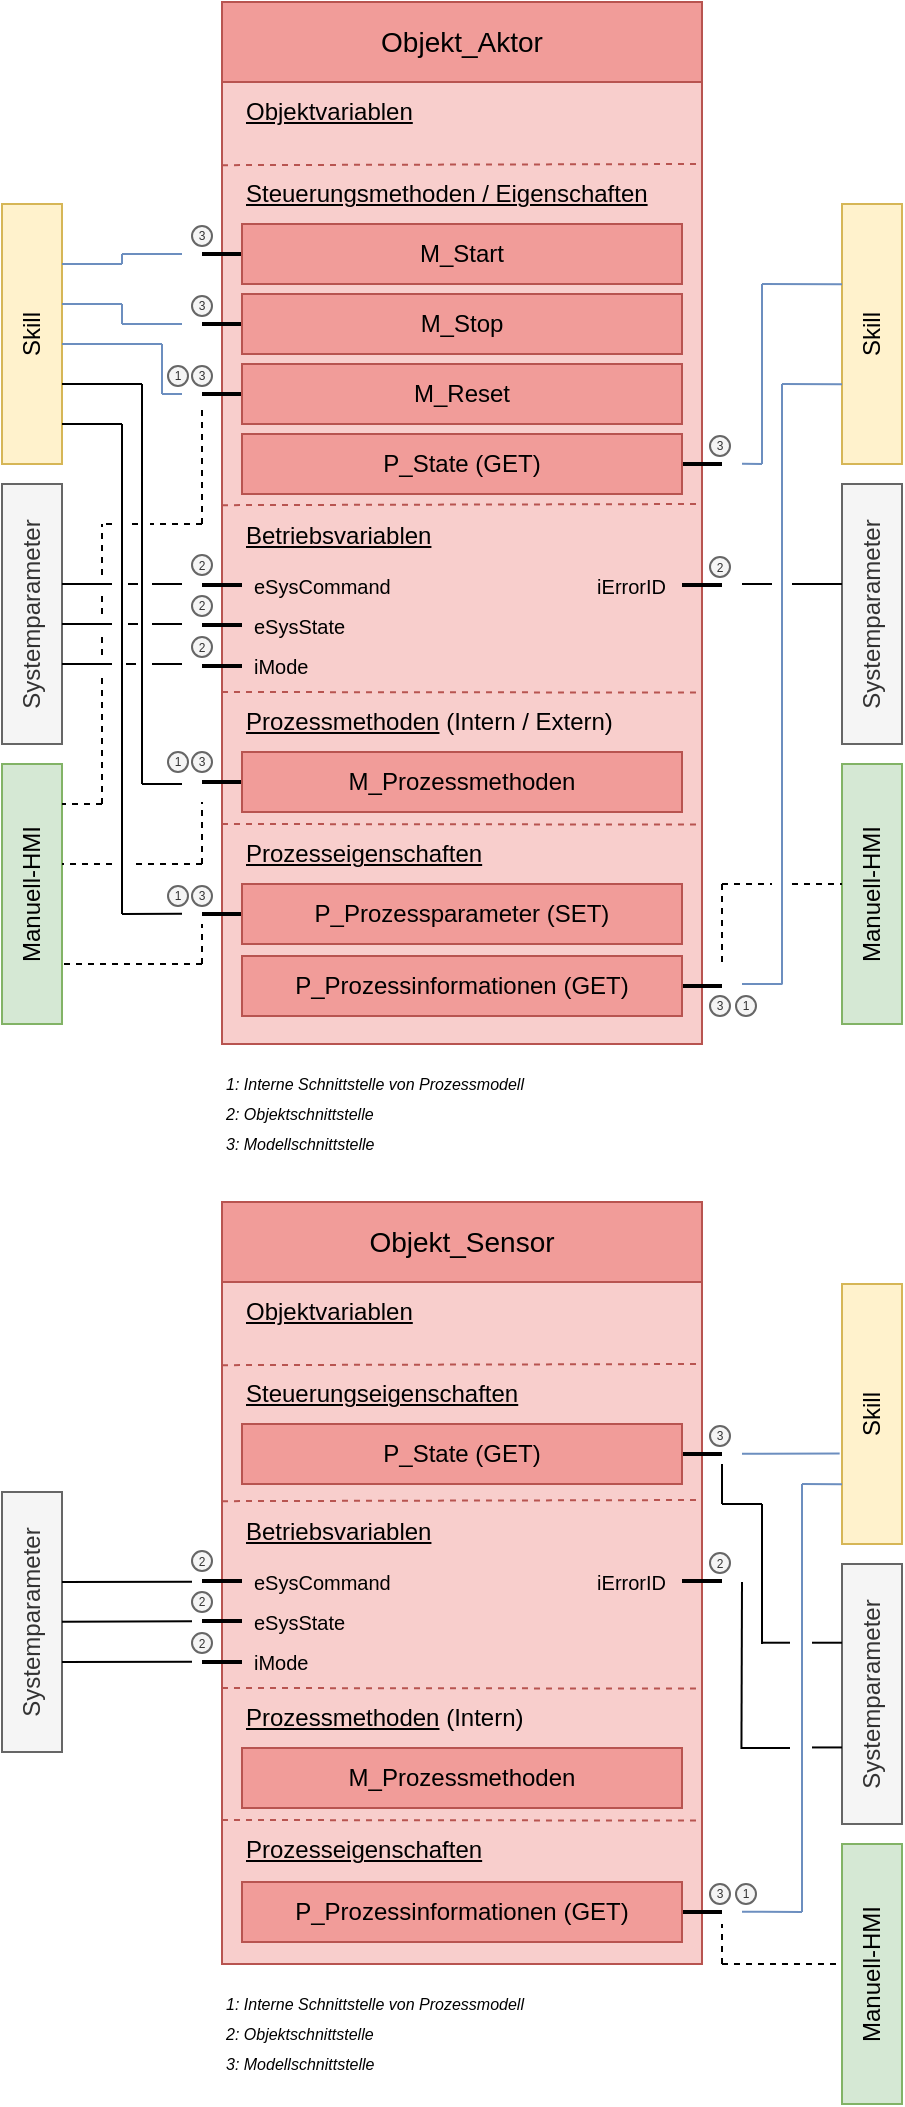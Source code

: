 <mxfile version="25.0.1">
  <diagram name="Seite-1" id="sdpVUGcd8ZdfAYJY-DBQ">
    <mxGraphModel dx="791" dy="694" grid="1" gridSize="10" guides="1" tooltips="1" connect="1" arrows="1" fold="1" page="1" pageScale="1" pageWidth="827" pageHeight="1169" math="0" shadow="0">
      <root>
        <mxCell id="0" />
        <mxCell id="1" parent="0" />
        <mxCell id="eThXzIZxuzrMQbyXuAEO-1" value="Objekt_Aktor" style="rounded=0;whiteSpace=wrap;html=1;fillColor=#F19C99;strokeColor=#b85450;fontSize=14;" parent="1" vertex="1">
          <mxGeometry x="280" width="240" height="40" as="geometry" />
        </mxCell>
        <mxCell id="eThXzIZxuzrMQbyXuAEO-2" value="" style="rounded=0;whiteSpace=wrap;html=1;fillColor=#f8cecc;strokeColor=#b85450;" parent="1" vertex="1">
          <mxGeometry x="280" y="40" width="240" height="481" as="geometry" />
        </mxCell>
        <mxCell id="eThXzIZxuzrMQbyXuAEO-3" value="Steuerungsmethoden / Eigenschaften" style="text;html=1;align=left;verticalAlign=middle;whiteSpace=wrap;rounded=0;fontStyle=4" parent="1" vertex="1">
          <mxGeometry x="290" y="81" width="220" height="30" as="geometry" />
        </mxCell>
        <mxCell id="eThXzIZxuzrMQbyXuAEO-5" value="" style="rounded=0;whiteSpace=wrap;html=1;fillColor=none;strokeColor=none;" parent="1" vertex="1">
          <mxGeometry x="290" y="111" width="220" height="20" as="geometry" />
        </mxCell>
        <mxCell id="eThXzIZxuzrMQbyXuAEO-10" value="" style="rounded=0;whiteSpace=wrap;html=1;fillColor=none;strokeColor=none;" parent="1" vertex="1">
          <mxGeometry x="290" y="131" width="220" height="20" as="geometry" />
        </mxCell>
        <mxCell id="eThXzIZxuzrMQbyXuAEO-13" value="" style="rounded=0;whiteSpace=wrap;html=1;fillColor=none;strokeColor=none;" parent="1" vertex="1">
          <mxGeometry x="290" y="151" width="220" height="20" as="geometry" />
        </mxCell>
        <mxCell id="eThXzIZxuzrMQbyXuAEO-16" value="" style="rounded=0;whiteSpace=wrap;html=1;fillColor=none;strokeColor=none;" parent="1" vertex="1">
          <mxGeometry x="290" y="171" width="220" height="20" as="geometry" />
        </mxCell>
        <mxCell id="eThXzIZxuzrMQbyXuAEO-19" value="" style="rounded=0;whiteSpace=wrap;html=1;fillColor=none;strokeColor=none;" parent="1" vertex="1">
          <mxGeometry x="290" y="191" width="220" height="20" as="geometry" />
        </mxCell>
        <mxCell id="eThXzIZxuzrMQbyXuAEO-27" value="Betriebsvariablen" style="text;html=1;align=left;verticalAlign=middle;whiteSpace=wrap;rounded=0;fontStyle=4" parent="1" vertex="1">
          <mxGeometry x="290" y="251.5" width="120" height="30" as="geometry" />
        </mxCell>
        <mxCell id="eThXzIZxuzrMQbyXuAEO-33" value="" style="rounded=0;whiteSpace=wrap;html=1;fillColor=none;strokeColor=none;" parent="1" vertex="1">
          <mxGeometry x="290" y="281.5" width="220" height="20" as="geometry" />
        </mxCell>
        <mxCell id="eThXzIZxuzrMQbyXuAEO-34" value="" style="endArrow=none;html=1;rounded=0;strokeWidth=2;" parent="1" source="eThXzIZxuzrMQbyXuAEO-33" edge="1">
          <mxGeometry width="50" height="50" relative="1" as="geometry">
            <mxPoint x="330" y="351.5" as="sourcePoint" />
            <mxPoint x="270" y="291.5" as="targetPoint" />
          </mxGeometry>
        </mxCell>
        <mxCell id="eThXzIZxuzrMQbyXuAEO-35" value="eSysCommand" style="text;html=1;align=left;verticalAlign=middle;whiteSpace=wrap;rounded=0;fontStyle=0;fontSize=10;" parent="1" vertex="1">
          <mxGeometry x="294" y="286.5" width="76" height="10" as="geometry" />
        </mxCell>
        <mxCell id="eThXzIZxuzrMQbyXuAEO-39" value="" style="endArrow=none;html=1;rounded=0;strokeWidth=2;" parent="1" edge="1">
          <mxGeometry width="50" height="50" relative="1" as="geometry">
            <mxPoint x="290" y="311.5" as="sourcePoint" />
            <mxPoint x="270" y="311.5" as="targetPoint" />
          </mxGeometry>
        </mxCell>
        <mxCell id="eThXzIZxuzrMQbyXuAEO-40" value="eSysState" style="text;html=1;align=left;verticalAlign=middle;whiteSpace=wrap;rounded=0;fontStyle=0;fontSize=10;" parent="1" vertex="1">
          <mxGeometry x="294" y="306.5" width="76" height="10" as="geometry" />
        </mxCell>
        <mxCell id="eThXzIZxuzrMQbyXuAEO-48" value="&lt;u&gt;Prozessmethoden&lt;/u&gt; (Intern / Extern)" style="text;html=1;align=left;verticalAlign=middle;whiteSpace=wrap;rounded=0;fontStyle=0" parent="1" vertex="1">
          <mxGeometry x="290" y="345" width="200" height="30" as="geometry" />
        </mxCell>
        <mxCell id="eThXzIZxuzrMQbyXuAEO-58" value="" style="endArrow=none;html=1;rounded=0;fillColor=#f8cecc;strokeColor=#b85450;entryX=1;entryY=0.464;entryDx=0;entryDy=0;entryPerimeter=0;exitX=0;exitY=0.466;exitDx=0;exitDy=0;exitPerimeter=0;strokeWidth=1;dashed=1;" parent="1" edge="1">
          <mxGeometry width="50" height="50" relative="1" as="geometry">
            <mxPoint x="280" y="251.58" as="sourcePoint" />
            <mxPoint x="520" y="251.0" as="targetPoint" />
          </mxGeometry>
        </mxCell>
        <mxCell id="eThXzIZxuzrMQbyXuAEO-59" value="" style="endArrow=none;html=1;rounded=0;fillColor=#f8cecc;strokeColor=#b85450;exitX=0;exitY=0.792;exitDx=0;exitDy=0;exitPerimeter=0;strokeWidth=1;dashed=1;entryX=1;entryY=0.793;entryDx=0;entryDy=0;entryPerimeter=0;" parent="1" edge="1">
          <mxGeometry width="50" height="50" relative="1" as="geometry">
            <mxPoint x="280" y="345.0" as="sourcePoint" />
            <mxPoint x="520" y="345.29" as="targetPoint" />
          </mxGeometry>
        </mxCell>
        <mxCell id="eThXzIZxuzrMQbyXuAEO-61" value="Skill" style="rounded=0;whiteSpace=wrap;html=1;rotation=-90;fillColor=#fff2cc;strokeColor=#d6b656;" parent="1" vertex="1">
          <mxGeometry x="540" y="151" width="130" height="30" as="geometry" />
        </mxCell>
        <mxCell id="eThXzIZxuzrMQbyXuAEO-62" value="Systemparameter" style="rounded=0;whiteSpace=wrap;html=1;rotation=-90;fillColor=#f5f5f5;fontColor=#333333;strokeColor=#666666;" parent="1" vertex="1">
          <mxGeometry x="540" y="291" width="130" height="30" as="geometry" />
        </mxCell>
        <mxCell id="eThXzIZxuzrMQbyXuAEO-66" value="Skill" style="rounded=0;whiteSpace=wrap;html=1;rotation=-90;fillColor=#fff2cc;strokeColor=#d6b656;" parent="1" vertex="1">
          <mxGeometry x="120" y="151" width="130" height="30" as="geometry" />
        </mxCell>
        <mxCell id="eThXzIZxuzrMQbyXuAEO-67" value="Systemparameter" style="rounded=0;whiteSpace=wrap;html=1;rotation=-90;fillColor=#f5f5f5;fontColor=#333333;strokeColor=#666666;" parent="1" vertex="1">
          <mxGeometry x="120" y="291" width="130" height="30" as="geometry" />
        </mxCell>
        <mxCell id="RpQ9mGnAC0z5zZGKGi01-6" style="edgeStyle=orthogonalEdgeStyle;rounded=0;orthogonalLoop=1;jettySize=auto;html=1;endArrow=none;endFill=0;strokeWidth=2;" parent="1" edge="1">
          <mxGeometry relative="1" as="geometry">
            <mxPoint x="530" y="291.5" as="targetPoint" />
            <mxPoint x="510" y="291.5" as="sourcePoint" />
          </mxGeometry>
        </mxCell>
        <mxCell id="RpQ9mGnAC0z5zZGKGi01-7" value="iErrorID" style="text;html=1;align=right;verticalAlign=middle;whiteSpace=wrap;rounded=0;fontStyle=0;fontSize=10;" parent="1" vertex="1">
          <mxGeometry x="429" y="286.5" width="75" height="10" as="geometry" />
        </mxCell>
        <mxCell id="6S4e-w0pNIEhI715A2-k-2" value="" style="group" parent="1" vertex="1" connectable="0">
          <mxGeometry x="280" y="531" width="210" height="50" as="geometry" />
        </mxCell>
        <mxCell id="eThXzIZxuzrMQbyXuAEO-118" value="2: Objektschnittstelle" style="text;html=1;align=left;verticalAlign=middle;whiteSpace=wrap;rounded=0;fontSize=8;fontStyle=2" parent="6S4e-w0pNIEhI715A2-k-2" vertex="1">
          <mxGeometry y="20" width="140" height="10" as="geometry" />
        </mxCell>
        <mxCell id="eThXzIZxuzrMQbyXuAEO-119" value="3: Modellschnittstelle" style="text;html=1;align=left;verticalAlign=middle;whiteSpace=wrap;rounded=0;fontSize=8;fontStyle=2" parent="6S4e-w0pNIEhI715A2-k-2" vertex="1">
          <mxGeometry y="30" width="140" height="20" as="geometry" />
        </mxCell>
        <mxCell id="eThXzIZxuzrMQbyXuAEO-121" value="1: Interne Schnittstelle von Prozessmodell" style="text;html=1;align=left;verticalAlign=middle;whiteSpace=wrap;rounded=0;fontSize=8;fontStyle=2" parent="6S4e-w0pNIEhI715A2-k-2" vertex="1">
          <mxGeometry width="210" height="20" as="geometry" />
        </mxCell>
        <mxCell id="6S4e-w0pNIEhI715A2-k-7" value="" style="endArrow=none;html=1;rounded=0;strokeWidth=2;" parent="1" edge="1">
          <mxGeometry width="50" height="50" relative="1" as="geometry">
            <mxPoint x="290" y="332" as="sourcePoint" />
            <mxPoint x="270" y="332" as="targetPoint" />
          </mxGeometry>
        </mxCell>
        <mxCell id="6S4e-w0pNIEhI715A2-k-8" value="iMode&amp;nbsp;" style="text;html=1;align=left;verticalAlign=middle;whiteSpace=wrap;rounded=0;fontStyle=0;fontSize=10;" parent="1" vertex="1">
          <mxGeometry x="294" y="327" width="76" height="10" as="geometry" />
        </mxCell>
        <mxCell id="YqTv8qu6AUI8KKiwsQRL-15" style="edgeStyle=orthogonalEdgeStyle;rounded=0;orthogonalLoop=1;jettySize=auto;html=1;endArrow=none;endFill=0;strokeWidth=2;" parent="1" source="YqTv8qu6AUI8KKiwsQRL-1" edge="1">
          <mxGeometry relative="1" as="geometry">
            <mxPoint x="270" y="126" as="targetPoint" />
          </mxGeometry>
        </mxCell>
        <mxCell id="YqTv8qu6AUI8KKiwsQRL-1" value="M_Start&lt;span style=&quot;color: rgba(0, 0, 0, 0); font-family: monospace; font-size: 0px; text-align: start; text-wrap-mode: nowrap;&quot;&gt;%3CmxGraphModel%3E%3Croot%3E%3CmxCell%20id%3D%220%22%2F%3E%3CmxCell%20id%3D%221%22%20parent%3D%220%22%2F%3E%3CmxCell%20id%3D%222%22%20value%3D%22Objekt%22%20style%3D%22rounded%3D0%3BwhiteSpace%3Dwrap%3Bhtml%3D1%3BfillColor%3D%23F19C99%3BstrokeColor%3D%23b85450%3BfontSize%3D14%3B%22%20vertex%3D%221%22%20parent%3D%221%22%3E%3CmxGeometry%20x%3D%22280%22%20y%3D%22280%22%20width%3D%22240%22%20height%3D%2240%22%20as%3D%22geometry%22%2F%3E%3C%2FmxCell%3E%3C%2Froot%3E%3C%2FmxGraphModel%3E&lt;/span&gt;" style="rounded=0;whiteSpace=wrap;html=1;fillColor=#F19C99;strokeColor=#b85450;fontSize=12;" parent="1" vertex="1">
          <mxGeometry x="290" y="111" width="220" height="30" as="geometry" />
        </mxCell>
        <mxCell id="YqTv8qu6AUI8KKiwsQRL-16" style="edgeStyle=orthogonalEdgeStyle;rounded=0;orthogonalLoop=1;jettySize=auto;html=1;endArrow=none;endFill=0;strokeWidth=2;" parent="1" source="YqTv8qu6AUI8KKiwsQRL-2" edge="1">
          <mxGeometry relative="1" as="geometry">
            <mxPoint x="270" y="161" as="targetPoint" />
          </mxGeometry>
        </mxCell>
        <mxCell id="YqTv8qu6AUI8KKiwsQRL-2" value="M_Stop&lt;span style=&quot;color: rgba(0, 0, 0, 0); font-family: monospace; font-size: 0px; text-align: start; text-wrap-mode: nowrap;&quot;&gt;%3CmxGraphModel%3E%3Croot%3E%3CmxCell%20id%3D%220%22%2F%3E%3CmxCell%20id%3D%221%22%20parent%3D%220%22%2F%3E%3CmxCell%20id%3D%222%22%20value%3D%22Objekt%22%20style%3D%22rounded%3D0%3BwhiteSpace%3Dwrap%3Bhtml%3D1%3BfillColor%3D%23F19C99%3BstrokeColor%3D%23b85450%3BfontSize%3D14%3B%22%20vertex%3D%221%22%20parent%3D%221%22%3E%3CmxGeometry%20x%3D%22280%22%20y%3D%22280%22%20width%3D%22240%22%20height%3D%2240%22%20as%3D%22geometry%22%2F%3E%3C%2FmxCell%3E%3C%2Froot%3E%3C%2FmxGraphMod&lt;/span&gt;" style="rounded=0;whiteSpace=wrap;html=1;fillColor=#F19C99;strokeColor=#b85450;fontSize=12;" parent="1" vertex="1">
          <mxGeometry x="290" y="146" width="220" height="30" as="geometry" />
        </mxCell>
        <mxCell id="YqTv8qu6AUI8KKiwsQRL-17" style="edgeStyle=orthogonalEdgeStyle;rounded=0;orthogonalLoop=1;jettySize=auto;html=1;endArrow=none;endFill=0;strokeWidth=2;" parent="1" source="YqTv8qu6AUI8KKiwsQRL-3" edge="1">
          <mxGeometry relative="1" as="geometry">
            <mxPoint x="270" y="196" as="targetPoint" />
          </mxGeometry>
        </mxCell>
        <mxCell id="YqTv8qu6AUI8KKiwsQRL-3" value="M_Reset&lt;span style=&quot;color: rgba(0, 0, 0, 0); font-family: monospace; font-size: 0px; text-align: start; text-wrap-mode: nowrap;&quot;&gt;%3CmxGraphModel%3E%3Croot%3E%3CmxCell%20id%3D%220%22%2F%3E%3CmxCell%20id%3D%221%22%20parent%3D%220%22%2F%3E%3CmxCell%20id%3D%222%22%20value%3D%22Objekt%22%20style%3D%22rounded%3D0%3BwhiteSpace%3Dwrap%3Bhtml%3D1%3BfillColor%3D%23F19C99%3BstrokeColor%3D%23b85450%3BfontSize%3D14%3B%22%20vertex%3D%221%22%20parent%3D%221%22%3E%3CmxGeometry%20x%3D%22280%22%20y%3D%22280%22%20width%3D%22240%22%20height%3D%2240%22%20as%3D%22geometry%22%2F%3E%3C%2FmxCell%3E%3C%2Froot%3E%3C%2FmxGraphMod&lt;/span&gt;" style="rounded=0;whiteSpace=wrap;html=1;fillColor=#F19C99;strokeColor=#b85450;fontSize=12;" parent="1" vertex="1">
          <mxGeometry x="290" y="181" width="220" height="30" as="geometry" />
        </mxCell>
        <mxCell id="YqTv8qu6AUI8KKiwsQRL-18" style="edgeStyle=orthogonalEdgeStyle;rounded=0;orthogonalLoop=1;jettySize=auto;html=1;endArrow=none;endFill=0;strokeWidth=2;" parent="1" source="YqTv8qu6AUI8KKiwsQRL-7" edge="1">
          <mxGeometry relative="1" as="geometry">
            <mxPoint x="530" y="231" as="targetPoint" />
          </mxGeometry>
        </mxCell>
        <mxCell id="YqTv8qu6AUI8KKiwsQRL-7" value="P_State (GET)" style="rounded=0;whiteSpace=wrap;html=1;fillColor=#F19C99;strokeColor=#b85450;fontSize=12;" parent="1" vertex="1">
          <mxGeometry x="290" y="216" width="220" height="30" as="geometry" />
        </mxCell>
        <mxCell id="YqTv8qu6AUI8KKiwsQRL-19" style="edgeStyle=orthogonalEdgeStyle;rounded=0;orthogonalLoop=1;jettySize=auto;html=1;strokeWidth=2;endArrow=none;endFill=0;" parent="1" source="YqTv8qu6AUI8KKiwsQRL-9" edge="1">
          <mxGeometry relative="1" as="geometry">
            <mxPoint x="270" y="390" as="targetPoint" />
          </mxGeometry>
        </mxCell>
        <mxCell id="YqTv8qu6AUI8KKiwsQRL-9" value="M_Prozessmethoden" style="rounded=0;whiteSpace=wrap;html=1;fillColor=#F19C99;strokeColor=#b85450;fontSize=12;" parent="1" vertex="1">
          <mxGeometry x="290" y="375" width="220" height="30" as="geometry" />
        </mxCell>
        <mxCell id="YqTv8qu6AUI8KKiwsQRL-10" value="" style="endArrow=none;html=1;rounded=0;fillColor=#f8cecc;strokeColor=#b85450;exitX=0;exitY=0.792;exitDx=0;exitDy=0;exitPerimeter=0;strokeWidth=1;dashed=1;entryX=1;entryY=0.793;entryDx=0;entryDy=0;entryPerimeter=0;" parent="1" edge="1">
          <mxGeometry width="50" height="50" relative="1" as="geometry">
            <mxPoint x="280" y="411.0" as="sourcePoint" />
            <mxPoint x="520" y="411.29" as="targetPoint" />
          </mxGeometry>
        </mxCell>
        <mxCell id="YqTv8qu6AUI8KKiwsQRL-11" value="Prozesseigenschaften" style="text;html=1;align=left;verticalAlign=middle;whiteSpace=wrap;rounded=0;fontStyle=4" parent="1" vertex="1">
          <mxGeometry x="290" y="411" width="120" height="30" as="geometry" />
        </mxCell>
        <mxCell id="YqTv8qu6AUI8KKiwsQRL-20" style="edgeStyle=orthogonalEdgeStyle;rounded=0;orthogonalLoop=1;jettySize=auto;html=1;strokeWidth=2;endArrow=none;endFill=0;" parent="1" source="YqTv8qu6AUI8KKiwsQRL-13" edge="1">
          <mxGeometry relative="1" as="geometry">
            <mxPoint x="270" y="456" as="targetPoint" />
          </mxGeometry>
        </mxCell>
        <mxCell id="YqTv8qu6AUI8KKiwsQRL-13" value="P_Prozessparameter (SET)" style="rounded=0;whiteSpace=wrap;html=1;fillColor=#F19C99;strokeColor=#b85450;fontSize=12;" parent="1" vertex="1">
          <mxGeometry x="290" y="441" width="220" height="30" as="geometry" />
        </mxCell>
        <mxCell id="YqTv8qu6AUI8KKiwsQRL-21" style="edgeStyle=orthogonalEdgeStyle;rounded=0;orthogonalLoop=1;jettySize=auto;html=1;strokeWidth=2;endArrow=none;endFill=0;" parent="1" source="YqTv8qu6AUI8KKiwsQRL-14" edge="1">
          <mxGeometry relative="1" as="geometry">
            <mxPoint x="530" y="492" as="targetPoint" />
          </mxGeometry>
        </mxCell>
        <mxCell id="YqTv8qu6AUI8KKiwsQRL-14" value="P_Prozessinformationen (GET)" style="rounded=0;whiteSpace=wrap;html=1;fillColor=#F19C99;strokeColor=#b85450;fontSize=12;" parent="1" vertex="1">
          <mxGeometry x="290" y="477" width="220" height="30" as="geometry" />
        </mxCell>
        <mxCell id="YqTv8qu6AUI8KKiwsQRL-24" value="Manuell-HMI" style="rounded=0;whiteSpace=wrap;html=1;rotation=-90;fillColor=#d5e8d4;strokeColor=#82b366;" parent="1" vertex="1">
          <mxGeometry x="120" y="431" width="130" height="30" as="geometry" />
        </mxCell>
        <mxCell id="YqTv8qu6AUI8KKiwsQRL-25" value="Manuell-HMI" style="rounded=0;whiteSpace=wrap;html=1;rotation=-90;fillColor=#d5e8d4;strokeColor=#82b366;" parent="1" vertex="1">
          <mxGeometry x="540" y="431" width="130" height="30" as="geometry" />
        </mxCell>
        <mxCell id="YqTv8qu6AUI8KKiwsQRL-27" value="" style="endArrow=none;html=1;rounded=0;fillColor=#dae8fc;strokeColor=#6c8ebf;" parent="1" edge="1">
          <mxGeometry width="50" height="50" relative="1" as="geometry">
            <mxPoint x="250" y="171" as="sourcePoint" />
            <mxPoint x="200" y="171" as="targetPoint" />
          </mxGeometry>
        </mxCell>
        <mxCell id="YqTv8qu6AUI8KKiwsQRL-28" value="" style="endArrow=none;html=1;rounded=0;fillColor=#dae8fc;strokeColor=#6c8ebf;" parent="1" edge="1">
          <mxGeometry width="50" height="50" relative="1" as="geometry">
            <mxPoint x="230" y="151" as="sourcePoint" />
            <mxPoint x="200" y="151" as="targetPoint" />
          </mxGeometry>
        </mxCell>
        <mxCell id="YqTv8qu6AUI8KKiwsQRL-29" value="" style="endArrow=none;html=1;rounded=0;fillColor=#dae8fc;strokeColor=#6c8ebf;" parent="1" edge="1">
          <mxGeometry width="50" height="50" relative="1" as="geometry">
            <mxPoint x="230" y="131" as="sourcePoint" />
            <mxPoint x="200" y="131" as="targetPoint" />
          </mxGeometry>
        </mxCell>
        <mxCell id="YqTv8qu6AUI8KKiwsQRL-30" value="" style="endArrow=none;html=1;rounded=0;" parent="1" edge="1">
          <mxGeometry width="50" height="50" relative="1" as="geometry">
            <mxPoint x="240" y="191" as="sourcePoint" />
            <mxPoint x="200" y="191" as="targetPoint" />
          </mxGeometry>
        </mxCell>
        <mxCell id="YqTv8qu6AUI8KKiwsQRL-31" value="" style="endArrow=none;html=1;rounded=0;" parent="1" edge="1">
          <mxGeometry width="50" height="50" relative="1" as="geometry">
            <mxPoint x="230" y="211" as="sourcePoint" />
            <mxPoint x="200" y="211" as="targetPoint" />
          </mxGeometry>
        </mxCell>
        <mxCell id="YqTv8qu6AUI8KKiwsQRL-33" value="" style="endArrow=none;html=1;rounded=0;fillColor=#dae8fc;strokeColor=#6c8ebf;" parent="1" edge="1">
          <mxGeometry width="50" height="50" relative="1" as="geometry">
            <mxPoint x="260" y="125.95" as="sourcePoint" />
            <mxPoint x="230" y="126" as="targetPoint" />
          </mxGeometry>
        </mxCell>
        <mxCell id="YqTv8qu6AUI8KKiwsQRL-34" value="" style="endArrow=none;html=1;rounded=0;fillColor=#dae8fc;strokeColor=#6c8ebf;" parent="1" edge="1">
          <mxGeometry width="50" height="50" relative="1" as="geometry">
            <mxPoint x="230" y="126" as="sourcePoint" />
            <mxPoint x="230" y="131" as="targetPoint" />
          </mxGeometry>
        </mxCell>
        <mxCell id="YqTv8qu6AUI8KKiwsQRL-35" value="" style="endArrow=none;html=1;rounded=0;fillColor=#dae8fc;strokeColor=#6c8ebf;" parent="1" edge="1">
          <mxGeometry width="50" height="50" relative="1" as="geometry">
            <mxPoint x="260" y="160.95" as="sourcePoint" />
            <mxPoint x="230" y="161" as="targetPoint" />
          </mxGeometry>
        </mxCell>
        <mxCell id="YqTv8qu6AUI8KKiwsQRL-36" value="" style="endArrow=none;html=1;rounded=0;fillColor=#dae8fc;strokeColor=#6c8ebf;" parent="1" edge="1">
          <mxGeometry width="50" height="50" relative="1" as="geometry">
            <mxPoint x="230" y="161" as="sourcePoint" />
            <mxPoint x="230" y="151" as="targetPoint" />
          </mxGeometry>
        </mxCell>
        <mxCell id="YqTv8qu6AUI8KKiwsQRL-37" value="" style="endArrow=none;html=1;rounded=0;fillColor=#dae8fc;strokeColor=#6c8ebf;" parent="1" edge="1">
          <mxGeometry width="50" height="50" relative="1" as="geometry">
            <mxPoint x="260" y="195.95" as="sourcePoint" />
            <mxPoint x="250" y="196" as="targetPoint" />
          </mxGeometry>
        </mxCell>
        <mxCell id="YqTv8qu6AUI8KKiwsQRL-38" value="" style="endArrow=none;html=1;rounded=0;fillColor=#dae8fc;strokeColor=#6c8ebf;" parent="1" edge="1">
          <mxGeometry width="50" height="50" relative="1" as="geometry">
            <mxPoint x="250" y="171" as="sourcePoint" />
            <mxPoint x="250" y="196" as="targetPoint" />
          </mxGeometry>
        </mxCell>
        <mxCell id="YqTv8qu6AUI8KKiwsQRL-40" value="" style="endArrow=none;html=1;rounded=0;" parent="1" edge="1">
          <mxGeometry width="50" height="50" relative="1" as="geometry">
            <mxPoint x="240" y="191" as="sourcePoint" />
            <mxPoint x="240" y="391" as="targetPoint" />
          </mxGeometry>
        </mxCell>
        <mxCell id="YqTv8qu6AUI8KKiwsQRL-41" value="" style="endArrow=none;html=1;rounded=0;" parent="1" edge="1">
          <mxGeometry width="50" height="50" relative="1" as="geometry">
            <mxPoint x="260" y="391" as="sourcePoint" />
            <mxPoint x="240" y="391" as="targetPoint" />
          </mxGeometry>
        </mxCell>
        <mxCell id="YqTv8qu6AUI8KKiwsQRL-42" value="" style="endArrow=none;html=1;rounded=0;" parent="1" edge="1">
          <mxGeometry width="50" height="50" relative="1" as="geometry">
            <mxPoint x="230" y="211" as="sourcePoint" />
            <mxPoint x="230" y="456" as="targetPoint" />
          </mxGeometry>
        </mxCell>
        <mxCell id="YqTv8qu6AUI8KKiwsQRL-43" value="" style="endArrow=none;html=1;rounded=0;" parent="1" edge="1">
          <mxGeometry width="50" height="50" relative="1" as="geometry">
            <mxPoint x="260" y="455.9" as="sourcePoint" />
            <mxPoint x="230" y="456" as="targetPoint" />
          </mxGeometry>
        </mxCell>
        <mxCell id="YqTv8qu6AUI8KKiwsQRL-44" value="" style="endArrow=none;html=1;rounded=0;" parent="1" edge="1">
          <mxGeometry width="50" height="50" relative="1" as="geometry">
            <mxPoint x="225" y="291" as="sourcePoint" />
            <mxPoint x="200" y="291" as="targetPoint" />
          </mxGeometry>
        </mxCell>
        <mxCell id="YqTv8qu6AUI8KKiwsQRL-46" value="" style="endArrow=none;html=1;rounded=0;" parent="1" edge="1">
          <mxGeometry width="50" height="50" relative="1" as="geometry">
            <mxPoint x="225" y="311" as="sourcePoint" />
            <mxPoint x="200" y="311" as="targetPoint" />
          </mxGeometry>
        </mxCell>
        <mxCell id="YqTv8qu6AUI8KKiwsQRL-47" value="" style="endArrow=none;html=1;rounded=0;" parent="1" edge="1">
          <mxGeometry width="50" height="50" relative="1" as="geometry">
            <mxPoint x="225" y="331" as="sourcePoint" />
            <mxPoint x="200" y="331" as="targetPoint" />
          </mxGeometry>
        </mxCell>
        <mxCell id="YqTv8qu6AUI8KKiwsQRL-49" value="" style="endArrow=none;html=1;rounded=0;" parent="1" edge="1">
          <mxGeometry width="50" height="50" relative="1" as="geometry">
            <mxPoint x="260" y="291" as="sourcePoint" />
            <mxPoint x="245" y="291" as="targetPoint" />
          </mxGeometry>
        </mxCell>
        <mxCell id="YqTv8qu6AUI8KKiwsQRL-50" value="" style="endArrow=none;html=1;rounded=0;" parent="1" edge="1">
          <mxGeometry width="50" height="50" relative="1" as="geometry">
            <mxPoint x="260" y="311" as="sourcePoint" />
            <mxPoint x="245" y="311" as="targetPoint" />
          </mxGeometry>
        </mxCell>
        <mxCell id="YqTv8qu6AUI8KKiwsQRL-51" value="" style="endArrow=none;html=1;rounded=0;" parent="1" edge="1">
          <mxGeometry width="50" height="50" relative="1" as="geometry">
            <mxPoint x="260" y="331" as="sourcePoint" />
            <mxPoint x="245" y="331" as="targetPoint" />
          </mxGeometry>
        </mxCell>
        <mxCell id="YqTv8qu6AUI8KKiwsQRL-52" value="" style="endArrow=none;html=1;rounded=0;" parent="1" edge="1">
          <mxGeometry width="50" height="50" relative="1" as="geometry">
            <mxPoint x="237" y="331" as="sourcePoint" />
            <mxPoint x="232" y="331" as="targetPoint" />
          </mxGeometry>
        </mxCell>
        <mxCell id="YqTv8qu6AUI8KKiwsQRL-53" value="" style="endArrow=none;html=1;rounded=0;" parent="1" edge="1">
          <mxGeometry width="50" height="50" relative="1" as="geometry">
            <mxPoint x="238" y="311" as="sourcePoint" />
            <mxPoint x="233" y="311" as="targetPoint" />
          </mxGeometry>
        </mxCell>
        <mxCell id="YqTv8qu6AUI8KKiwsQRL-54" value="" style="endArrow=none;html=1;rounded=0;" parent="1" edge="1">
          <mxGeometry width="50" height="50" relative="1" as="geometry">
            <mxPoint x="238" y="291" as="sourcePoint" />
            <mxPoint x="233" y="291" as="targetPoint" />
          </mxGeometry>
        </mxCell>
        <mxCell id="YqTv8qu6AUI8KKiwsQRL-55" value="" style="endArrow=none;html=1;rounded=0;dashed=1;" parent="1" edge="1">
          <mxGeometry width="50" height="50" relative="1" as="geometry">
            <mxPoint x="225" y="431" as="sourcePoint" />
            <mxPoint x="200" y="431" as="targetPoint" />
          </mxGeometry>
        </mxCell>
        <mxCell id="YqTv8qu6AUI8KKiwsQRL-56" value="" style="endArrow=none;html=1;rounded=0;dashed=1;" parent="1" edge="1">
          <mxGeometry width="50" height="50" relative="1" as="geometry">
            <mxPoint x="270" y="431" as="sourcePoint" />
            <mxPoint x="235" y="431" as="targetPoint" />
          </mxGeometry>
        </mxCell>
        <mxCell id="YqTv8qu6AUI8KKiwsQRL-57" value="" style="endArrow=none;html=1;rounded=0;dashed=1;" parent="1" edge="1">
          <mxGeometry width="50" height="50" relative="1" as="geometry">
            <mxPoint x="270" y="431" as="sourcePoint" />
            <mxPoint x="270" y="400" as="targetPoint" />
          </mxGeometry>
        </mxCell>
        <mxCell id="YqTv8qu6AUI8KKiwsQRL-58" value="" style="endArrow=none;html=1;rounded=0;dashed=1;" parent="1" edge="1">
          <mxGeometry width="50" height="50" relative="1" as="geometry">
            <mxPoint x="270" y="481" as="sourcePoint" />
            <mxPoint x="200" y="481" as="targetPoint" />
          </mxGeometry>
        </mxCell>
        <mxCell id="YqTv8qu6AUI8KKiwsQRL-59" value="" style="endArrow=none;html=1;rounded=0;dashed=1;" parent="1" edge="1">
          <mxGeometry width="50" height="50" relative="1" as="geometry">
            <mxPoint x="270" y="481" as="sourcePoint" />
            <mxPoint x="270" y="461" as="targetPoint" />
          </mxGeometry>
        </mxCell>
        <mxCell id="YqTv8qu6AUI8KKiwsQRL-60" value="" style="endArrow=none;html=1;rounded=0;fillColor=#dae8fc;strokeColor=#6c8ebf;" parent="1" edge="1">
          <mxGeometry width="50" height="50" relative="1" as="geometry">
            <mxPoint x="550" y="231" as="sourcePoint" />
            <mxPoint x="540" y="230.85" as="targetPoint" />
          </mxGeometry>
        </mxCell>
        <mxCell id="YqTv8qu6AUI8KKiwsQRL-61" value="" style="endArrow=none;html=1;rounded=0;fillColor=#dae8fc;strokeColor=#6c8ebf;" parent="1" edge="1">
          <mxGeometry width="50" height="50" relative="1" as="geometry">
            <mxPoint x="590" y="141.15" as="sourcePoint" />
            <mxPoint x="550" y="141" as="targetPoint" />
          </mxGeometry>
        </mxCell>
        <mxCell id="YqTv8qu6AUI8KKiwsQRL-62" value="" style="endArrow=none;html=1;rounded=0;fillColor=#dae8fc;strokeColor=#6c8ebf;" parent="1" edge="1">
          <mxGeometry width="50" height="50" relative="1" as="geometry">
            <mxPoint x="550" y="231" as="sourcePoint" />
            <mxPoint x="550" y="141" as="targetPoint" />
          </mxGeometry>
        </mxCell>
        <mxCell id="YqTv8qu6AUI8KKiwsQRL-63" value="" style="endArrow=none;html=1;rounded=0;fillColor=#dae8fc;strokeColor=#6c8ebf;" parent="1" edge="1">
          <mxGeometry width="50" height="50" relative="1" as="geometry">
            <mxPoint x="590" y="191.15" as="sourcePoint" />
            <mxPoint x="560" y="191" as="targetPoint" />
          </mxGeometry>
        </mxCell>
        <mxCell id="YqTv8qu6AUI8KKiwsQRL-64" value="" style="endArrow=none;html=1;rounded=0;fillColor=#dae8fc;strokeColor=#6c8ebf;" parent="1" edge="1">
          <mxGeometry width="50" height="50" relative="1" as="geometry">
            <mxPoint x="560" y="491.192" as="sourcePoint" />
            <mxPoint x="560" y="191" as="targetPoint" />
          </mxGeometry>
        </mxCell>
        <mxCell id="YqTv8qu6AUI8KKiwsQRL-65" value="" style="endArrow=none;html=1;rounded=0;fillColor=#dae8fc;strokeColor=#6c8ebf;" parent="1" edge="1">
          <mxGeometry width="50" height="50" relative="1" as="geometry">
            <mxPoint x="560" y="491" as="sourcePoint" />
            <mxPoint x="540" y="491" as="targetPoint" />
          </mxGeometry>
        </mxCell>
        <mxCell id="YqTv8qu6AUI8KKiwsQRL-66" value="" style="endArrow=none;html=1;rounded=0;" parent="1" edge="1">
          <mxGeometry width="50" height="50" relative="1" as="geometry">
            <mxPoint x="555" y="291" as="sourcePoint" />
            <mxPoint x="540" y="291" as="targetPoint" />
          </mxGeometry>
        </mxCell>
        <mxCell id="YqTv8qu6AUI8KKiwsQRL-67" value="" style="endArrow=none;html=1;rounded=0;" parent="1" edge="1">
          <mxGeometry width="50" height="50" relative="1" as="geometry">
            <mxPoint x="590" y="291" as="sourcePoint" />
            <mxPoint x="565" y="291" as="targetPoint" />
          </mxGeometry>
        </mxCell>
        <mxCell id="YqTv8qu6AUI8KKiwsQRL-68" value="" style="endArrow=none;html=1;rounded=0;dashed=1;" parent="1" edge="1">
          <mxGeometry width="50" height="50" relative="1" as="geometry">
            <mxPoint x="530" y="441" as="sourcePoint" />
            <mxPoint x="530" y="481" as="targetPoint" />
          </mxGeometry>
        </mxCell>
        <mxCell id="YqTv8qu6AUI8KKiwsQRL-69" value="" style="endArrow=none;html=1;rounded=0;dashed=1;" parent="1" edge="1">
          <mxGeometry width="50" height="50" relative="1" as="geometry">
            <mxPoint x="530" y="441" as="sourcePoint" />
            <mxPoint x="555" y="441" as="targetPoint" />
          </mxGeometry>
        </mxCell>
        <mxCell id="YqTv8qu6AUI8KKiwsQRL-70" value="" style="endArrow=none;html=1;rounded=0;dashed=1;" parent="1" edge="1">
          <mxGeometry width="50" height="50" relative="1" as="geometry">
            <mxPoint x="565" y="441" as="sourcePoint" />
            <mxPoint x="590" y="441" as="targetPoint" />
          </mxGeometry>
        </mxCell>
        <mxCell id="YqTv8qu6AUI8KKiwsQRL-71" value="" style="endArrow=none;html=1;rounded=0;dashed=1;" parent="1" edge="1">
          <mxGeometry width="50" height="50" relative="1" as="geometry">
            <mxPoint x="220" y="401" as="sourcePoint" />
            <mxPoint x="200" y="401" as="targetPoint" />
          </mxGeometry>
        </mxCell>
        <mxCell id="YqTv8qu6AUI8KKiwsQRL-73" value="" style="endArrow=none;html=1;rounded=0;dashed=1;" parent="1" edge="1">
          <mxGeometry width="50" height="50" relative="1" as="geometry">
            <mxPoint x="220" y="401" as="sourcePoint" />
            <mxPoint x="220" y="336" as="targetPoint" />
          </mxGeometry>
        </mxCell>
        <mxCell id="YqTv8qu6AUI8KKiwsQRL-74" value="" style="endArrow=none;html=1;rounded=0;dashed=1;" parent="1" edge="1">
          <mxGeometry width="50" height="50" relative="1" as="geometry">
            <mxPoint x="270" y="261" as="sourcePoint" />
            <mxPoint x="270" y="201" as="targetPoint" />
          </mxGeometry>
        </mxCell>
        <mxCell id="YqTv8qu6AUI8KKiwsQRL-75" value="" style="endArrow=none;html=1;rounded=0;dashed=1;" parent="1" edge="1">
          <mxGeometry width="50" height="50" relative="1" as="geometry">
            <mxPoint x="270" y="261" as="sourcePoint" />
            <mxPoint x="244" y="261" as="targetPoint" />
          </mxGeometry>
        </mxCell>
        <mxCell id="YqTv8qu6AUI8KKiwsQRL-76" value="" style="endArrow=none;html=1;rounded=0;dashed=1;" parent="1" edge="1">
          <mxGeometry width="50" height="50" relative="1" as="geometry">
            <mxPoint x="225" y="261" as="sourcePoint" />
            <mxPoint x="220" y="261" as="targetPoint" />
          </mxGeometry>
        </mxCell>
        <mxCell id="YqTv8qu6AUI8KKiwsQRL-78" value="" style="endArrow=none;html=1;rounded=0;dashed=1;" parent="1" edge="1">
          <mxGeometry width="50" height="50" relative="1" as="geometry">
            <mxPoint x="238" y="261" as="sourcePoint" />
            <mxPoint x="233" y="261" as="targetPoint" />
          </mxGeometry>
        </mxCell>
        <mxCell id="YqTv8qu6AUI8KKiwsQRL-79" value="" style="endArrow=none;html=1;rounded=0;dashed=1;" parent="1" edge="1">
          <mxGeometry width="50" height="50" relative="1" as="geometry">
            <mxPoint x="220" y="306" as="sourcePoint" />
            <mxPoint x="220" y="296" as="targetPoint" />
          </mxGeometry>
        </mxCell>
        <mxCell id="YqTv8qu6AUI8KKiwsQRL-80" value="" style="endArrow=none;html=1;rounded=0;dashed=1;" parent="1" edge="1">
          <mxGeometry width="50" height="50" relative="1" as="geometry">
            <mxPoint x="220" y="326.5" as="sourcePoint" />
            <mxPoint x="220" y="316.5" as="targetPoint" />
          </mxGeometry>
        </mxCell>
        <mxCell id="YqTv8qu6AUI8KKiwsQRL-81" value="" style="endArrow=none;html=1;rounded=0;dashed=1;" parent="1" edge="1">
          <mxGeometry width="50" height="50" relative="1" as="geometry">
            <mxPoint x="220" y="286.5" as="sourcePoint" />
            <mxPoint x="220" y="261" as="targetPoint" />
          </mxGeometry>
        </mxCell>
        <mxCell id="YqTv8qu6AUI8KKiwsQRL-82" value="3" style="ellipse;whiteSpace=wrap;html=1;aspect=fixed;fontSize=6;fillColor=#f5f5f5;fontColor=#333333;strokeColor=#666666;" parent="1" vertex="1">
          <mxGeometry x="524" y="217" width="10" height="10" as="geometry" />
        </mxCell>
        <mxCell id="YqTv8qu6AUI8KKiwsQRL-83" value="3" style="ellipse;whiteSpace=wrap;html=1;aspect=fixed;fontSize=6;fillColor=#f5f5f5;fontColor=#333333;strokeColor=#666666;" parent="1" vertex="1">
          <mxGeometry x="265" y="112" width="10" height="10" as="geometry" />
        </mxCell>
        <mxCell id="YqTv8qu6AUI8KKiwsQRL-84" value="3" style="ellipse;whiteSpace=wrap;html=1;aspect=fixed;fontSize=6;fillColor=#f5f5f5;fontColor=#333333;strokeColor=#666666;" parent="1" vertex="1">
          <mxGeometry x="265" y="147" width="10" height="10" as="geometry" />
        </mxCell>
        <mxCell id="YqTv8qu6AUI8KKiwsQRL-85" value="3" style="ellipse;whiteSpace=wrap;html=1;aspect=fixed;fontSize=6;fillColor=#f5f5f5;fontColor=#333333;strokeColor=#666666;" parent="1" vertex="1">
          <mxGeometry x="265" y="182" width="10" height="10" as="geometry" />
        </mxCell>
        <mxCell id="YqTv8qu6AUI8KKiwsQRL-86" value="3" style="ellipse;whiteSpace=wrap;html=1;aspect=fixed;fontSize=6;fillColor=#f5f5f5;fontColor=#333333;strokeColor=#666666;" parent="1" vertex="1">
          <mxGeometry x="265" y="375" width="10" height="10" as="geometry" />
        </mxCell>
        <mxCell id="YqTv8qu6AUI8KKiwsQRL-87" value="3" style="ellipse;whiteSpace=wrap;html=1;aspect=fixed;fontSize=6;fillColor=#f5f5f5;fontColor=#333333;strokeColor=#666666;" parent="1" vertex="1">
          <mxGeometry x="265" y="442" width="10" height="10" as="geometry" />
        </mxCell>
        <mxCell id="YqTv8qu6AUI8KKiwsQRL-88" value="2" style="ellipse;whiteSpace=wrap;html=1;aspect=fixed;fontSize=6;fillColor=#f5f5f5;fontColor=#333333;strokeColor=#666666;" parent="1" vertex="1">
          <mxGeometry x="265" y="276.5" width="10" height="10" as="geometry" />
        </mxCell>
        <mxCell id="YqTv8qu6AUI8KKiwsQRL-89" value="2" style="ellipse;whiteSpace=wrap;html=1;aspect=fixed;fontSize=6;fillColor=#f5f5f5;fontColor=#333333;strokeColor=#666666;" parent="1" vertex="1">
          <mxGeometry x="265" y="297" width="10" height="10" as="geometry" />
        </mxCell>
        <mxCell id="YqTv8qu6AUI8KKiwsQRL-90" value="2" style="ellipse;whiteSpace=wrap;html=1;aspect=fixed;fontSize=6;fillColor=#f5f5f5;fontColor=#333333;strokeColor=#666666;" parent="1" vertex="1">
          <mxGeometry x="265" y="317.5" width="10" height="10" as="geometry" />
        </mxCell>
        <mxCell id="YqTv8qu6AUI8KKiwsQRL-91" value="2" style="ellipse;whiteSpace=wrap;html=1;aspect=fixed;fontSize=6;fillColor=#f5f5f5;fontColor=#333333;strokeColor=#666666;" parent="1" vertex="1">
          <mxGeometry x="524" y="277.5" width="10" height="10" as="geometry" />
        </mxCell>
        <mxCell id="YqTv8qu6AUI8KKiwsQRL-92" value="1" style="ellipse;whiteSpace=wrap;html=1;aspect=fixed;fontSize=6;fillColor=#f5f5f5;fontColor=#333333;strokeColor=#666666;" parent="1" vertex="1">
          <mxGeometry x="537" y="497" width="10" height="10" as="geometry" />
        </mxCell>
        <mxCell id="YqTv8qu6AUI8KKiwsQRL-93" value="3" style="ellipse;whiteSpace=wrap;html=1;aspect=fixed;fontSize=6;fillColor=#f5f5f5;fontColor=#333333;strokeColor=#666666;" parent="1" vertex="1">
          <mxGeometry x="524" y="497" width="10" height="10" as="geometry" />
        </mxCell>
        <mxCell id="YqTv8qu6AUI8KKiwsQRL-94" value="1" style="ellipse;whiteSpace=wrap;html=1;aspect=fixed;fontSize=6;fillColor=#f5f5f5;fontColor=#333333;strokeColor=#666666;" parent="1" vertex="1">
          <mxGeometry x="253" y="182" width="10" height="10" as="geometry" />
        </mxCell>
        <mxCell id="YqTv8qu6AUI8KKiwsQRL-95" value="1" style="ellipse;whiteSpace=wrap;html=1;aspect=fixed;fontSize=6;fillColor=#f5f5f5;fontColor=#333333;strokeColor=#666666;" parent="1" vertex="1">
          <mxGeometry x="253" y="375" width="10" height="10" as="geometry" />
        </mxCell>
        <mxCell id="YqTv8qu6AUI8KKiwsQRL-96" value="1" style="ellipse;whiteSpace=wrap;html=1;aspect=fixed;fontSize=6;fillColor=#f5f5f5;fontColor=#333333;strokeColor=#666666;" parent="1" vertex="1">
          <mxGeometry x="253" y="442" width="10" height="10" as="geometry" />
        </mxCell>
        <mxCell id="kwF5IDM4YXNR0EJTPlkq-1" value="Objekt_Sensor" style="rounded=0;whiteSpace=wrap;html=1;fillColor=#F19C99;strokeColor=#b85450;fontSize=14;" vertex="1" parent="1">
          <mxGeometry x="280" y="600" width="240" height="40" as="geometry" />
        </mxCell>
        <mxCell id="kwF5IDM4YXNR0EJTPlkq-2" value="" style="rounded=0;whiteSpace=wrap;html=1;fillColor=#f8cecc;strokeColor=#b85450;" vertex="1" parent="1">
          <mxGeometry x="280" y="640" width="240" height="341" as="geometry" />
        </mxCell>
        <mxCell id="kwF5IDM4YXNR0EJTPlkq-3" value="Steuerungseigenschaften" style="text;html=1;align=left;verticalAlign=middle;whiteSpace=wrap;rounded=0;fontStyle=4" vertex="1" parent="1">
          <mxGeometry x="290" y="681" width="220" height="30" as="geometry" />
        </mxCell>
        <mxCell id="kwF5IDM4YXNR0EJTPlkq-4" value="" style="rounded=0;whiteSpace=wrap;html=1;fillColor=none;strokeColor=none;" vertex="1" parent="1">
          <mxGeometry x="290" y="711" width="220" height="20" as="geometry" />
        </mxCell>
        <mxCell id="kwF5IDM4YXNR0EJTPlkq-5" value="" style="rounded=0;whiteSpace=wrap;html=1;fillColor=none;strokeColor=none;" vertex="1" parent="1">
          <mxGeometry x="290" y="731" width="220" height="20" as="geometry" />
        </mxCell>
        <mxCell id="kwF5IDM4YXNR0EJTPlkq-6" value="" style="rounded=0;whiteSpace=wrap;html=1;fillColor=none;strokeColor=none;" vertex="1" parent="1">
          <mxGeometry x="290" y="751" width="220" height="20" as="geometry" />
        </mxCell>
        <mxCell id="kwF5IDM4YXNR0EJTPlkq-7" value="" style="rounded=0;whiteSpace=wrap;html=1;fillColor=none;strokeColor=none;" vertex="1" parent="1">
          <mxGeometry x="290" y="771" width="220" height="20" as="geometry" />
        </mxCell>
        <mxCell id="kwF5IDM4YXNR0EJTPlkq-8" value="" style="rounded=0;whiteSpace=wrap;html=1;fillColor=none;strokeColor=none;" vertex="1" parent="1">
          <mxGeometry x="290" y="791" width="220" height="20" as="geometry" />
        </mxCell>
        <mxCell id="kwF5IDM4YXNR0EJTPlkq-9" value="Betriebsvariablen" style="text;html=1;align=left;verticalAlign=middle;whiteSpace=wrap;rounded=0;fontStyle=4" vertex="1" parent="1">
          <mxGeometry x="290" y="749.5" width="120" height="30" as="geometry" />
        </mxCell>
        <mxCell id="kwF5IDM4YXNR0EJTPlkq-10" value="" style="rounded=0;whiteSpace=wrap;html=1;fillColor=none;strokeColor=none;" vertex="1" parent="1">
          <mxGeometry x="290" y="779.5" width="220" height="20" as="geometry" />
        </mxCell>
        <mxCell id="kwF5IDM4YXNR0EJTPlkq-11" value="" style="endArrow=none;html=1;rounded=0;strokeWidth=2;" edge="1" parent="1" source="kwF5IDM4YXNR0EJTPlkq-10">
          <mxGeometry width="50" height="50" relative="1" as="geometry">
            <mxPoint x="330" y="849.5" as="sourcePoint" />
            <mxPoint x="270" y="789.5" as="targetPoint" />
          </mxGeometry>
        </mxCell>
        <mxCell id="kwF5IDM4YXNR0EJTPlkq-12" value="eSysCommand" style="text;html=1;align=left;verticalAlign=middle;whiteSpace=wrap;rounded=0;fontStyle=0;fontSize=10;" vertex="1" parent="1">
          <mxGeometry x="294" y="784.5" width="76" height="10" as="geometry" />
        </mxCell>
        <mxCell id="kwF5IDM4YXNR0EJTPlkq-13" value="" style="endArrow=none;html=1;rounded=0;strokeWidth=2;" edge="1" parent="1">
          <mxGeometry width="50" height="50" relative="1" as="geometry">
            <mxPoint x="290" y="809.5" as="sourcePoint" />
            <mxPoint x="270" y="809.5" as="targetPoint" />
          </mxGeometry>
        </mxCell>
        <mxCell id="kwF5IDM4YXNR0EJTPlkq-14" value="eSysState" style="text;html=1;align=left;verticalAlign=middle;whiteSpace=wrap;rounded=0;fontStyle=0;fontSize=10;" vertex="1" parent="1">
          <mxGeometry x="294" y="804.5" width="76" height="10" as="geometry" />
        </mxCell>
        <mxCell id="kwF5IDM4YXNR0EJTPlkq-15" value="&lt;u&gt;Prozessmethoden&lt;/u&gt; (Intern)" style="text;html=1;align=left;verticalAlign=middle;whiteSpace=wrap;rounded=0;fontStyle=0" vertex="1" parent="1">
          <mxGeometry x="290" y="843" width="190" height="30" as="geometry" />
        </mxCell>
        <mxCell id="kwF5IDM4YXNR0EJTPlkq-16" value="" style="endArrow=none;html=1;rounded=0;fillColor=#f8cecc;strokeColor=#b85450;entryX=1;entryY=0.464;entryDx=0;entryDy=0;entryPerimeter=0;exitX=0;exitY=0.466;exitDx=0;exitDy=0;exitPerimeter=0;strokeWidth=1;dashed=1;" edge="1" parent="1">
          <mxGeometry width="50" height="50" relative="1" as="geometry">
            <mxPoint x="280" y="749.58" as="sourcePoint" />
            <mxPoint x="520" y="749" as="targetPoint" />
          </mxGeometry>
        </mxCell>
        <mxCell id="kwF5IDM4YXNR0EJTPlkq-17" value="" style="endArrow=none;html=1;rounded=0;fillColor=#f8cecc;strokeColor=#b85450;exitX=0;exitY=0.792;exitDx=0;exitDy=0;exitPerimeter=0;strokeWidth=1;dashed=1;entryX=1;entryY=0.793;entryDx=0;entryDy=0;entryPerimeter=0;" edge="1" parent="1">
          <mxGeometry width="50" height="50" relative="1" as="geometry">
            <mxPoint x="280" y="843.0" as="sourcePoint" />
            <mxPoint x="520" y="843.29" as="targetPoint" />
          </mxGeometry>
        </mxCell>
        <mxCell id="kwF5IDM4YXNR0EJTPlkq-18" value="Skill" style="rounded=0;whiteSpace=wrap;html=1;rotation=-90;fillColor=#fff2cc;strokeColor=#d6b656;" vertex="1" parent="1">
          <mxGeometry x="540" y="691" width="130" height="30" as="geometry" />
        </mxCell>
        <mxCell id="kwF5IDM4YXNR0EJTPlkq-19" value="Systemparameter" style="rounded=0;whiteSpace=wrap;html=1;rotation=-90;fillColor=#f5f5f5;fontColor=#333333;strokeColor=#666666;" vertex="1" parent="1">
          <mxGeometry x="540" y="831" width="130" height="30" as="geometry" />
        </mxCell>
        <mxCell id="kwF5IDM4YXNR0EJTPlkq-21" value="Systemparameter" style="rounded=0;whiteSpace=wrap;html=1;rotation=-90;fillColor=#f5f5f5;fontColor=#333333;strokeColor=#666666;" vertex="1" parent="1">
          <mxGeometry x="120" y="795" width="130" height="30" as="geometry" />
        </mxCell>
        <mxCell id="kwF5IDM4YXNR0EJTPlkq-22" style="edgeStyle=orthogonalEdgeStyle;rounded=0;orthogonalLoop=1;jettySize=auto;html=1;endArrow=none;endFill=0;strokeWidth=2;" edge="1" parent="1">
          <mxGeometry relative="1" as="geometry">
            <mxPoint x="530" y="789.5" as="targetPoint" />
            <mxPoint x="510" y="789.5" as="sourcePoint" />
          </mxGeometry>
        </mxCell>
        <mxCell id="kwF5IDM4YXNR0EJTPlkq-23" value="iErrorID" style="text;html=1;align=right;verticalAlign=middle;whiteSpace=wrap;rounded=0;fontStyle=0;fontSize=10;" vertex="1" parent="1">
          <mxGeometry x="429" y="784.5" width="75" height="10" as="geometry" />
        </mxCell>
        <mxCell id="kwF5IDM4YXNR0EJTPlkq-24" value="" style="group" vertex="1" connectable="0" parent="1">
          <mxGeometry x="280" y="991" width="210" height="50" as="geometry" />
        </mxCell>
        <mxCell id="kwF5IDM4YXNR0EJTPlkq-25" value="2: Objektschnittstelle" style="text;html=1;align=left;verticalAlign=middle;whiteSpace=wrap;rounded=0;fontSize=8;fontStyle=2" vertex="1" parent="kwF5IDM4YXNR0EJTPlkq-24">
          <mxGeometry y="20" width="140" height="10" as="geometry" />
        </mxCell>
        <mxCell id="kwF5IDM4YXNR0EJTPlkq-26" value="3: Modellschnittstelle" style="text;html=1;align=left;verticalAlign=middle;whiteSpace=wrap;rounded=0;fontSize=8;fontStyle=2" vertex="1" parent="kwF5IDM4YXNR0EJTPlkq-24">
          <mxGeometry y="30" width="140" height="20" as="geometry" />
        </mxCell>
        <mxCell id="kwF5IDM4YXNR0EJTPlkq-27" value="1: Interne Schnittstelle von Prozessmodell" style="text;html=1;align=left;verticalAlign=middle;whiteSpace=wrap;rounded=0;fontSize=8;fontStyle=2" vertex="1" parent="kwF5IDM4YXNR0EJTPlkq-24">
          <mxGeometry width="210" height="20" as="geometry" />
        </mxCell>
        <mxCell id="kwF5IDM4YXNR0EJTPlkq-28" value="" style="endArrow=none;html=1;rounded=0;strokeWidth=2;" edge="1" parent="1">
          <mxGeometry width="50" height="50" relative="1" as="geometry">
            <mxPoint x="290" y="830" as="sourcePoint" />
            <mxPoint x="270" y="830" as="targetPoint" />
          </mxGeometry>
        </mxCell>
        <mxCell id="kwF5IDM4YXNR0EJTPlkq-29" value="iMode&amp;nbsp;" style="text;html=1;align=left;verticalAlign=middle;whiteSpace=wrap;rounded=0;fontStyle=0;fontSize=10;" vertex="1" parent="1">
          <mxGeometry x="294" y="825" width="76" height="10" as="geometry" />
        </mxCell>
        <mxCell id="kwF5IDM4YXNR0EJTPlkq-36" style="edgeStyle=orthogonalEdgeStyle;rounded=0;orthogonalLoop=1;jettySize=auto;html=1;endArrow=none;endFill=0;strokeWidth=2;" edge="1" parent="1" source="kwF5IDM4YXNR0EJTPlkq-37">
          <mxGeometry relative="1" as="geometry">
            <mxPoint x="530" y="726" as="targetPoint" />
          </mxGeometry>
        </mxCell>
        <mxCell id="kwF5IDM4YXNR0EJTPlkq-37" value="P_State (GET)" style="rounded=0;whiteSpace=wrap;html=1;fillColor=#F19C99;strokeColor=#b85450;fontSize=12;" vertex="1" parent="1">
          <mxGeometry x="290" y="711" width="220" height="30" as="geometry" />
        </mxCell>
        <mxCell id="kwF5IDM4YXNR0EJTPlkq-39" value="M_Prozessmethoden" style="rounded=0;whiteSpace=wrap;html=1;fillColor=#F19C99;strokeColor=#b85450;fontSize=12;" vertex="1" parent="1">
          <mxGeometry x="290" y="873" width="220" height="30" as="geometry" />
        </mxCell>
        <mxCell id="kwF5IDM4YXNR0EJTPlkq-40" value="" style="endArrow=none;html=1;rounded=0;fillColor=#f8cecc;strokeColor=#b85450;exitX=0;exitY=0.792;exitDx=0;exitDy=0;exitPerimeter=0;strokeWidth=1;dashed=1;entryX=1;entryY=0.793;entryDx=0;entryDy=0;entryPerimeter=0;" edge="1" parent="1">
          <mxGeometry width="50" height="50" relative="1" as="geometry">
            <mxPoint x="280" y="909.0" as="sourcePoint" />
            <mxPoint x="520" y="909.29" as="targetPoint" />
          </mxGeometry>
        </mxCell>
        <mxCell id="kwF5IDM4YXNR0EJTPlkq-41" value="Prozesseigenschaften" style="text;html=1;align=left;verticalAlign=middle;whiteSpace=wrap;rounded=0;fontStyle=4" vertex="1" parent="1">
          <mxGeometry x="290" y="909" width="120" height="30" as="geometry" />
        </mxCell>
        <mxCell id="kwF5IDM4YXNR0EJTPlkq-44" style="edgeStyle=orthogonalEdgeStyle;rounded=0;orthogonalLoop=1;jettySize=auto;html=1;strokeWidth=2;endArrow=none;endFill=0;" edge="1" parent="1" source="kwF5IDM4YXNR0EJTPlkq-45">
          <mxGeometry relative="1" as="geometry">
            <mxPoint x="530" y="955" as="targetPoint" />
          </mxGeometry>
        </mxCell>
        <mxCell id="kwF5IDM4YXNR0EJTPlkq-45" value="P_Prozessinformationen (GET)" style="rounded=0;whiteSpace=wrap;html=1;fillColor=#F19C99;strokeColor=#b85450;fontSize=12;" vertex="1" parent="1">
          <mxGeometry x="290" y="940" width="220" height="30" as="geometry" />
        </mxCell>
        <mxCell id="kwF5IDM4YXNR0EJTPlkq-47" value="Manuell-HMI" style="rounded=0;whiteSpace=wrap;html=1;rotation=-90;fillColor=#d5e8d4;strokeColor=#82b366;" vertex="1" parent="1">
          <mxGeometry x="540" y="971" width="130" height="30" as="geometry" />
        </mxCell>
        <mxCell id="kwF5IDM4YXNR0EJTPlkq-80" value="" style="endArrow=none;html=1;rounded=0;fillColor=#dae8fc;strokeColor=#6c8ebf;" edge="1" parent="1">
          <mxGeometry width="50" height="50" relative="1" as="geometry">
            <mxPoint x="590" y="741.15" as="sourcePoint" />
            <mxPoint x="570" y="741" as="targetPoint" />
          </mxGeometry>
        </mxCell>
        <mxCell id="kwF5IDM4YXNR0EJTPlkq-81" value="" style="endArrow=none;html=1;rounded=0;fillColor=#dae8fc;strokeColor=#6c8ebf;" edge="1" parent="1">
          <mxGeometry width="50" height="50" relative="1" as="geometry">
            <mxPoint x="570" y="955" as="sourcePoint" />
            <mxPoint x="570" y="741" as="targetPoint" />
          </mxGeometry>
        </mxCell>
        <mxCell id="kwF5IDM4YXNR0EJTPlkq-82" value="" style="endArrow=none;html=1;rounded=0;fillColor=#dae8fc;strokeColor=#6c8ebf;" edge="1" parent="1">
          <mxGeometry width="50" height="50" relative="1" as="geometry">
            <mxPoint x="570" y="955" as="sourcePoint" />
            <mxPoint x="540" y="954.83" as="targetPoint" />
          </mxGeometry>
        </mxCell>
        <mxCell id="kwF5IDM4YXNR0EJTPlkq-83" value="" style="endArrow=none;html=1;rounded=0;" edge="1" parent="1">
          <mxGeometry width="50" height="50" relative="1" as="geometry">
            <mxPoint x="564" y="873" as="sourcePoint" />
            <mxPoint x="540" y="873" as="targetPoint" />
            <Array as="points">
              <mxPoint x="564" y="873" />
            </Array>
          </mxGeometry>
        </mxCell>
        <mxCell id="kwF5IDM4YXNR0EJTPlkq-84" value="" style="endArrow=none;html=1;rounded=0;" edge="1" parent="1">
          <mxGeometry width="50" height="50" relative="1" as="geometry">
            <mxPoint x="590" y="872.72" as="sourcePoint" />
            <mxPoint x="575" y="872.72" as="targetPoint" />
          </mxGeometry>
        </mxCell>
        <mxCell id="kwF5IDM4YXNR0EJTPlkq-86" value="" style="endArrow=none;html=1;rounded=0;dashed=1;entryX=0.538;entryY=0;entryDx=0;entryDy=0;entryPerimeter=0;" edge="1" parent="1" target="kwF5IDM4YXNR0EJTPlkq-47">
          <mxGeometry width="50" height="50" relative="1" as="geometry">
            <mxPoint x="530" y="981" as="sourcePoint" />
            <mxPoint x="555" y="1041" as="targetPoint" />
          </mxGeometry>
        </mxCell>
        <mxCell id="kwF5IDM4YXNR0EJTPlkq-97" value="3" style="ellipse;whiteSpace=wrap;html=1;aspect=fixed;fontSize=6;fillColor=#f5f5f5;fontColor=#333333;strokeColor=#666666;" vertex="1" parent="1">
          <mxGeometry x="524" y="712" width="10" height="10" as="geometry" />
        </mxCell>
        <mxCell id="kwF5IDM4YXNR0EJTPlkq-103" value="2" style="ellipse;whiteSpace=wrap;html=1;aspect=fixed;fontSize=6;fillColor=#f5f5f5;fontColor=#333333;strokeColor=#666666;" vertex="1" parent="1">
          <mxGeometry x="265" y="774.5" width="10" height="10" as="geometry" />
        </mxCell>
        <mxCell id="kwF5IDM4YXNR0EJTPlkq-104" value="2" style="ellipse;whiteSpace=wrap;html=1;aspect=fixed;fontSize=6;fillColor=#f5f5f5;fontColor=#333333;strokeColor=#666666;" vertex="1" parent="1">
          <mxGeometry x="265" y="795" width="10" height="10" as="geometry" />
        </mxCell>
        <mxCell id="kwF5IDM4YXNR0EJTPlkq-105" value="2" style="ellipse;whiteSpace=wrap;html=1;aspect=fixed;fontSize=6;fillColor=#f5f5f5;fontColor=#333333;strokeColor=#666666;" vertex="1" parent="1">
          <mxGeometry x="265" y="815.5" width="10" height="10" as="geometry" />
        </mxCell>
        <mxCell id="kwF5IDM4YXNR0EJTPlkq-106" value="2" style="ellipse;whiteSpace=wrap;html=1;aspect=fixed;fontSize=6;fillColor=#f5f5f5;fontColor=#333333;strokeColor=#666666;" vertex="1" parent="1">
          <mxGeometry x="524" y="775.5" width="10" height="10" as="geometry" />
        </mxCell>
        <mxCell id="kwF5IDM4YXNR0EJTPlkq-107" value="1" style="ellipse;whiteSpace=wrap;html=1;aspect=fixed;fontSize=6;fillColor=#f5f5f5;fontColor=#333333;strokeColor=#666666;" vertex="1" parent="1">
          <mxGeometry x="537" y="941" width="10" height="10" as="geometry" />
        </mxCell>
        <mxCell id="kwF5IDM4YXNR0EJTPlkq-108" value="3" style="ellipse;whiteSpace=wrap;html=1;aspect=fixed;fontSize=6;fillColor=#f5f5f5;fontColor=#333333;strokeColor=#666666;" vertex="1" parent="1">
          <mxGeometry x="524" y="941" width="10" height="10" as="geometry" />
        </mxCell>
        <mxCell id="kwF5IDM4YXNR0EJTPlkq-117" value="" style="endArrow=none;html=1;rounded=0;fillColor=#dae8fc;strokeColor=#6c8ebf;exitX=0.348;exitY=-0.039;exitDx=0;exitDy=0;exitPerimeter=0;" edge="1" parent="1" source="kwF5IDM4YXNR0EJTPlkq-18">
          <mxGeometry width="50" height="50" relative="1" as="geometry">
            <mxPoint x="570" y="726" as="sourcePoint" />
            <mxPoint x="540" y="725.88" as="targetPoint" />
          </mxGeometry>
        </mxCell>
        <mxCell id="kwF5IDM4YXNR0EJTPlkq-119" value="" style="endArrow=none;html=1;rounded=0;" edge="1" parent="1">
          <mxGeometry width="50" height="50" relative="1" as="geometry">
            <mxPoint x="539.72" y="873.5" as="sourcePoint" />
            <mxPoint x="540" y="790" as="targetPoint" />
          </mxGeometry>
        </mxCell>
        <mxCell id="kwF5IDM4YXNR0EJTPlkq-120" value="" style="endArrow=none;html=1;rounded=0;" edge="1" parent="1">
          <mxGeometry width="50" height="50" relative="1" as="geometry">
            <mxPoint x="590" y="820.36" as="sourcePoint" />
            <mxPoint x="575" y="820.36" as="targetPoint" />
          </mxGeometry>
        </mxCell>
        <mxCell id="kwF5IDM4YXNR0EJTPlkq-121" value="" style="endArrow=none;html=1;rounded=0;" edge="1" parent="1">
          <mxGeometry width="50" height="50" relative="1" as="geometry">
            <mxPoint x="564" y="820.36" as="sourcePoint" />
            <mxPoint x="550" y="820.36" as="targetPoint" />
            <Array as="points">
              <mxPoint x="564" y="820.36" />
            </Array>
          </mxGeometry>
        </mxCell>
        <mxCell id="kwF5IDM4YXNR0EJTPlkq-122" value="" style="endArrow=none;html=1;rounded=0;" edge="1" parent="1">
          <mxGeometry width="50" height="50" relative="1" as="geometry">
            <mxPoint x="550" y="821" as="sourcePoint" />
            <mxPoint x="550" y="751" as="targetPoint" />
          </mxGeometry>
        </mxCell>
        <mxCell id="kwF5IDM4YXNR0EJTPlkq-123" value="" style="endArrow=none;html=1;rounded=0;" edge="1" parent="1">
          <mxGeometry width="50" height="50" relative="1" as="geometry">
            <mxPoint x="530" y="751" as="sourcePoint" />
            <mxPoint x="550" y="751" as="targetPoint" />
          </mxGeometry>
        </mxCell>
        <mxCell id="kwF5IDM4YXNR0EJTPlkq-124" value="" style="endArrow=none;html=1;rounded=0;" edge="1" parent="1">
          <mxGeometry width="50" height="50" relative="1" as="geometry">
            <mxPoint x="530" y="751" as="sourcePoint" />
            <mxPoint x="530" y="731" as="targetPoint" />
          </mxGeometry>
        </mxCell>
        <mxCell id="kwF5IDM4YXNR0EJTPlkq-126" value="" style="endArrow=none;html=1;rounded=0;dashed=1;" edge="1" parent="1">
          <mxGeometry width="50" height="50" relative="1" as="geometry">
            <mxPoint x="530" y="981" as="sourcePoint" />
            <mxPoint x="530" y="961" as="targetPoint" />
          </mxGeometry>
        </mxCell>
        <mxCell id="kwF5IDM4YXNR0EJTPlkq-128" value="" style="endArrow=none;html=1;rounded=0;" edge="1" parent="1">
          <mxGeometry width="50" height="50" relative="1" as="geometry">
            <mxPoint x="265" y="789.83" as="sourcePoint" />
            <mxPoint x="200" y="790" as="targetPoint" />
          </mxGeometry>
        </mxCell>
        <mxCell id="kwF5IDM4YXNR0EJTPlkq-129" value="" style="endArrow=none;html=1;rounded=0;" edge="1" parent="1">
          <mxGeometry width="50" height="50" relative="1" as="geometry">
            <mxPoint x="265" y="809.67" as="sourcePoint" />
            <mxPoint x="200" y="809.84" as="targetPoint" />
          </mxGeometry>
        </mxCell>
        <mxCell id="kwF5IDM4YXNR0EJTPlkq-130" value="" style="endArrow=none;html=1;rounded=0;" edge="1" parent="1">
          <mxGeometry width="50" height="50" relative="1" as="geometry">
            <mxPoint x="265" y="829.83" as="sourcePoint" />
            <mxPoint x="200" y="830" as="targetPoint" />
          </mxGeometry>
        </mxCell>
        <mxCell id="kwF5IDM4YXNR0EJTPlkq-131" value="" style="endArrow=none;html=1;rounded=0;fillColor=#f8cecc;strokeColor=#b85450;entryX=1;entryY=0.464;entryDx=0;entryDy=0;entryPerimeter=0;exitX=0;exitY=0.466;exitDx=0;exitDy=0;exitPerimeter=0;strokeWidth=1;dashed=1;" edge="1" parent="1">
          <mxGeometry width="50" height="50" relative="1" as="geometry">
            <mxPoint x="280" y="681.58" as="sourcePoint" />
            <mxPoint x="520" y="681" as="targetPoint" />
          </mxGeometry>
        </mxCell>
        <mxCell id="kwF5IDM4YXNR0EJTPlkq-132" value="Objektvariablen" style="text;html=1;align=left;verticalAlign=middle;whiteSpace=wrap;rounded=0;fontStyle=4" vertex="1" parent="1">
          <mxGeometry x="290" y="640" width="220" height="30" as="geometry" />
        </mxCell>
        <mxCell id="kwF5IDM4YXNR0EJTPlkq-134" value="" style="endArrow=none;html=1;rounded=0;fillColor=#f8cecc;strokeColor=#b85450;entryX=1;entryY=0.464;entryDx=0;entryDy=0;entryPerimeter=0;exitX=0;exitY=0.466;exitDx=0;exitDy=0;exitPerimeter=0;strokeWidth=1;dashed=1;" edge="1" parent="1">
          <mxGeometry width="50" height="50" relative="1" as="geometry">
            <mxPoint x="280" y="81.58" as="sourcePoint" />
            <mxPoint x="520" y="81" as="targetPoint" />
          </mxGeometry>
        </mxCell>
        <mxCell id="kwF5IDM4YXNR0EJTPlkq-135" value="Objektvariablen" style="text;html=1;align=left;verticalAlign=middle;whiteSpace=wrap;rounded=0;fontStyle=4" vertex="1" parent="1">
          <mxGeometry x="290" y="40" width="220" height="30" as="geometry" />
        </mxCell>
      </root>
    </mxGraphModel>
  </diagram>
</mxfile>
